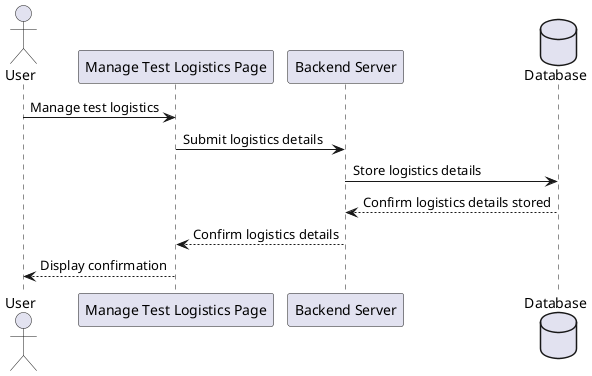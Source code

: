 ; filepath: /home/slightlywind/Repositories/Legacy/SWD392/sequence_diagrams/manage_test_logistics.puml
@startuml
actor "User" as Staff
participant "Manage Test Logistics Page" as ManageTestLogisticsPage
participant "Backend Server" as BackendServer
database Database

Staff -> ManageTestLogisticsPage: Manage test logistics
ManageTestLogisticsPage -> BackendServer: Submit logistics details
BackendServer -> Database: Store logistics details
Database --> BackendServer: Confirm logistics details stored
BackendServer --> ManageTestLogisticsPage: Confirm logistics details
ManageTestLogisticsPage --> Staff: Display confirmation
@enduml